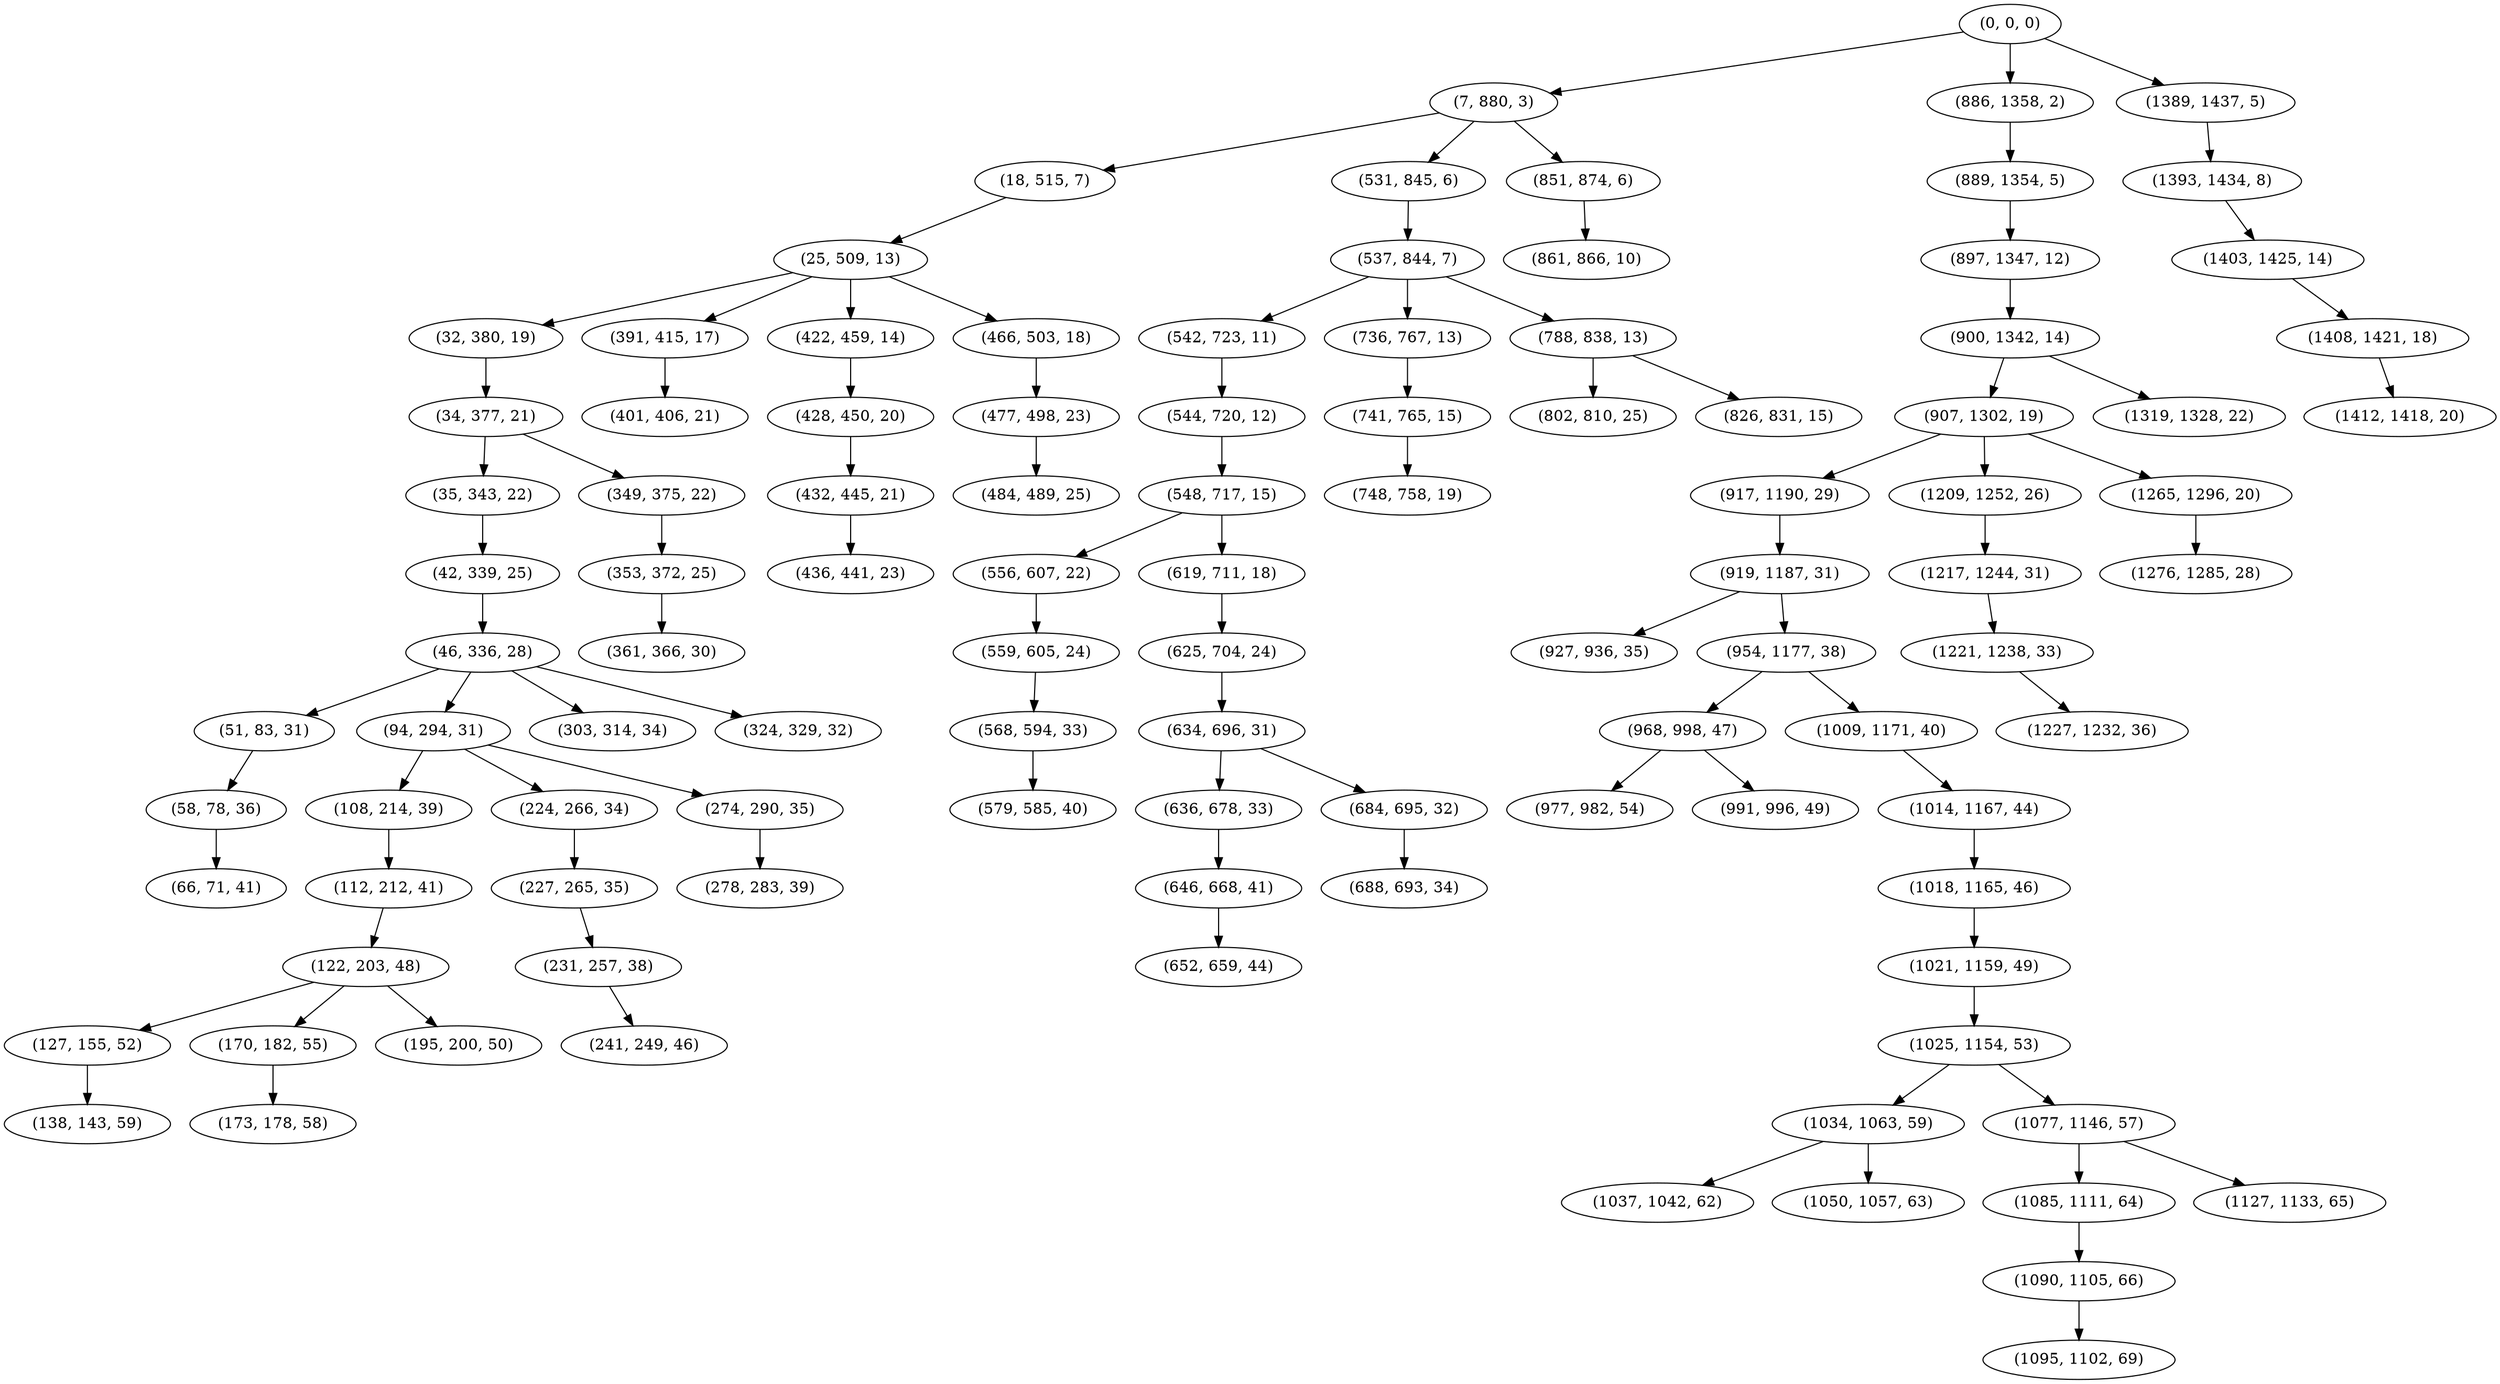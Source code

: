 digraph tree {
    "(0, 0, 0)";
    "(7, 880, 3)";
    "(18, 515, 7)";
    "(25, 509, 13)";
    "(32, 380, 19)";
    "(34, 377, 21)";
    "(35, 343, 22)";
    "(42, 339, 25)";
    "(46, 336, 28)";
    "(51, 83, 31)";
    "(58, 78, 36)";
    "(66, 71, 41)";
    "(94, 294, 31)";
    "(108, 214, 39)";
    "(112, 212, 41)";
    "(122, 203, 48)";
    "(127, 155, 52)";
    "(138, 143, 59)";
    "(170, 182, 55)";
    "(173, 178, 58)";
    "(195, 200, 50)";
    "(224, 266, 34)";
    "(227, 265, 35)";
    "(231, 257, 38)";
    "(241, 249, 46)";
    "(274, 290, 35)";
    "(278, 283, 39)";
    "(303, 314, 34)";
    "(324, 329, 32)";
    "(349, 375, 22)";
    "(353, 372, 25)";
    "(361, 366, 30)";
    "(391, 415, 17)";
    "(401, 406, 21)";
    "(422, 459, 14)";
    "(428, 450, 20)";
    "(432, 445, 21)";
    "(436, 441, 23)";
    "(466, 503, 18)";
    "(477, 498, 23)";
    "(484, 489, 25)";
    "(531, 845, 6)";
    "(537, 844, 7)";
    "(542, 723, 11)";
    "(544, 720, 12)";
    "(548, 717, 15)";
    "(556, 607, 22)";
    "(559, 605, 24)";
    "(568, 594, 33)";
    "(579, 585, 40)";
    "(619, 711, 18)";
    "(625, 704, 24)";
    "(634, 696, 31)";
    "(636, 678, 33)";
    "(646, 668, 41)";
    "(652, 659, 44)";
    "(684, 695, 32)";
    "(688, 693, 34)";
    "(736, 767, 13)";
    "(741, 765, 15)";
    "(748, 758, 19)";
    "(788, 838, 13)";
    "(802, 810, 25)";
    "(826, 831, 15)";
    "(851, 874, 6)";
    "(861, 866, 10)";
    "(886, 1358, 2)";
    "(889, 1354, 5)";
    "(897, 1347, 12)";
    "(900, 1342, 14)";
    "(907, 1302, 19)";
    "(917, 1190, 29)";
    "(919, 1187, 31)";
    "(927, 936, 35)";
    "(954, 1177, 38)";
    "(968, 998, 47)";
    "(977, 982, 54)";
    "(991, 996, 49)";
    "(1009, 1171, 40)";
    "(1014, 1167, 44)";
    "(1018, 1165, 46)";
    "(1021, 1159, 49)";
    "(1025, 1154, 53)";
    "(1034, 1063, 59)";
    "(1037, 1042, 62)";
    "(1050, 1057, 63)";
    "(1077, 1146, 57)";
    "(1085, 1111, 64)";
    "(1090, 1105, 66)";
    "(1095, 1102, 69)";
    "(1127, 1133, 65)";
    "(1209, 1252, 26)";
    "(1217, 1244, 31)";
    "(1221, 1238, 33)";
    "(1227, 1232, 36)";
    "(1265, 1296, 20)";
    "(1276, 1285, 28)";
    "(1319, 1328, 22)";
    "(1389, 1437, 5)";
    "(1393, 1434, 8)";
    "(1403, 1425, 14)";
    "(1408, 1421, 18)";
    "(1412, 1418, 20)";
    "(0, 0, 0)" -> "(7, 880, 3)";
    "(0, 0, 0)" -> "(886, 1358, 2)";
    "(0, 0, 0)" -> "(1389, 1437, 5)";
    "(7, 880, 3)" -> "(18, 515, 7)";
    "(7, 880, 3)" -> "(531, 845, 6)";
    "(7, 880, 3)" -> "(851, 874, 6)";
    "(18, 515, 7)" -> "(25, 509, 13)";
    "(25, 509, 13)" -> "(32, 380, 19)";
    "(25, 509, 13)" -> "(391, 415, 17)";
    "(25, 509, 13)" -> "(422, 459, 14)";
    "(25, 509, 13)" -> "(466, 503, 18)";
    "(32, 380, 19)" -> "(34, 377, 21)";
    "(34, 377, 21)" -> "(35, 343, 22)";
    "(34, 377, 21)" -> "(349, 375, 22)";
    "(35, 343, 22)" -> "(42, 339, 25)";
    "(42, 339, 25)" -> "(46, 336, 28)";
    "(46, 336, 28)" -> "(51, 83, 31)";
    "(46, 336, 28)" -> "(94, 294, 31)";
    "(46, 336, 28)" -> "(303, 314, 34)";
    "(46, 336, 28)" -> "(324, 329, 32)";
    "(51, 83, 31)" -> "(58, 78, 36)";
    "(58, 78, 36)" -> "(66, 71, 41)";
    "(94, 294, 31)" -> "(108, 214, 39)";
    "(94, 294, 31)" -> "(224, 266, 34)";
    "(94, 294, 31)" -> "(274, 290, 35)";
    "(108, 214, 39)" -> "(112, 212, 41)";
    "(112, 212, 41)" -> "(122, 203, 48)";
    "(122, 203, 48)" -> "(127, 155, 52)";
    "(122, 203, 48)" -> "(170, 182, 55)";
    "(122, 203, 48)" -> "(195, 200, 50)";
    "(127, 155, 52)" -> "(138, 143, 59)";
    "(170, 182, 55)" -> "(173, 178, 58)";
    "(224, 266, 34)" -> "(227, 265, 35)";
    "(227, 265, 35)" -> "(231, 257, 38)";
    "(231, 257, 38)" -> "(241, 249, 46)";
    "(274, 290, 35)" -> "(278, 283, 39)";
    "(349, 375, 22)" -> "(353, 372, 25)";
    "(353, 372, 25)" -> "(361, 366, 30)";
    "(391, 415, 17)" -> "(401, 406, 21)";
    "(422, 459, 14)" -> "(428, 450, 20)";
    "(428, 450, 20)" -> "(432, 445, 21)";
    "(432, 445, 21)" -> "(436, 441, 23)";
    "(466, 503, 18)" -> "(477, 498, 23)";
    "(477, 498, 23)" -> "(484, 489, 25)";
    "(531, 845, 6)" -> "(537, 844, 7)";
    "(537, 844, 7)" -> "(542, 723, 11)";
    "(537, 844, 7)" -> "(736, 767, 13)";
    "(537, 844, 7)" -> "(788, 838, 13)";
    "(542, 723, 11)" -> "(544, 720, 12)";
    "(544, 720, 12)" -> "(548, 717, 15)";
    "(548, 717, 15)" -> "(556, 607, 22)";
    "(548, 717, 15)" -> "(619, 711, 18)";
    "(556, 607, 22)" -> "(559, 605, 24)";
    "(559, 605, 24)" -> "(568, 594, 33)";
    "(568, 594, 33)" -> "(579, 585, 40)";
    "(619, 711, 18)" -> "(625, 704, 24)";
    "(625, 704, 24)" -> "(634, 696, 31)";
    "(634, 696, 31)" -> "(636, 678, 33)";
    "(634, 696, 31)" -> "(684, 695, 32)";
    "(636, 678, 33)" -> "(646, 668, 41)";
    "(646, 668, 41)" -> "(652, 659, 44)";
    "(684, 695, 32)" -> "(688, 693, 34)";
    "(736, 767, 13)" -> "(741, 765, 15)";
    "(741, 765, 15)" -> "(748, 758, 19)";
    "(788, 838, 13)" -> "(802, 810, 25)";
    "(788, 838, 13)" -> "(826, 831, 15)";
    "(851, 874, 6)" -> "(861, 866, 10)";
    "(886, 1358, 2)" -> "(889, 1354, 5)";
    "(889, 1354, 5)" -> "(897, 1347, 12)";
    "(897, 1347, 12)" -> "(900, 1342, 14)";
    "(900, 1342, 14)" -> "(907, 1302, 19)";
    "(900, 1342, 14)" -> "(1319, 1328, 22)";
    "(907, 1302, 19)" -> "(917, 1190, 29)";
    "(907, 1302, 19)" -> "(1209, 1252, 26)";
    "(907, 1302, 19)" -> "(1265, 1296, 20)";
    "(917, 1190, 29)" -> "(919, 1187, 31)";
    "(919, 1187, 31)" -> "(927, 936, 35)";
    "(919, 1187, 31)" -> "(954, 1177, 38)";
    "(954, 1177, 38)" -> "(968, 998, 47)";
    "(954, 1177, 38)" -> "(1009, 1171, 40)";
    "(968, 998, 47)" -> "(977, 982, 54)";
    "(968, 998, 47)" -> "(991, 996, 49)";
    "(1009, 1171, 40)" -> "(1014, 1167, 44)";
    "(1014, 1167, 44)" -> "(1018, 1165, 46)";
    "(1018, 1165, 46)" -> "(1021, 1159, 49)";
    "(1021, 1159, 49)" -> "(1025, 1154, 53)";
    "(1025, 1154, 53)" -> "(1034, 1063, 59)";
    "(1025, 1154, 53)" -> "(1077, 1146, 57)";
    "(1034, 1063, 59)" -> "(1037, 1042, 62)";
    "(1034, 1063, 59)" -> "(1050, 1057, 63)";
    "(1077, 1146, 57)" -> "(1085, 1111, 64)";
    "(1077, 1146, 57)" -> "(1127, 1133, 65)";
    "(1085, 1111, 64)" -> "(1090, 1105, 66)";
    "(1090, 1105, 66)" -> "(1095, 1102, 69)";
    "(1209, 1252, 26)" -> "(1217, 1244, 31)";
    "(1217, 1244, 31)" -> "(1221, 1238, 33)";
    "(1221, 1238, 33)" -> "(1227, 1232, 36)";
    "(1265, 1296, 20)" -> "(1276, 1285, 28)";
    "(1389, 1437, 5)" -> "(1393, 1434, 8)";
    "(1393, 1434, 8)" -> "(1403, 1425, 14)";
    "(1403, 1425, 14)" -> "(1408, 1421, 18)";
    "(1408, 1421, 18)" -> "(1412, 1418, 20)";
}

